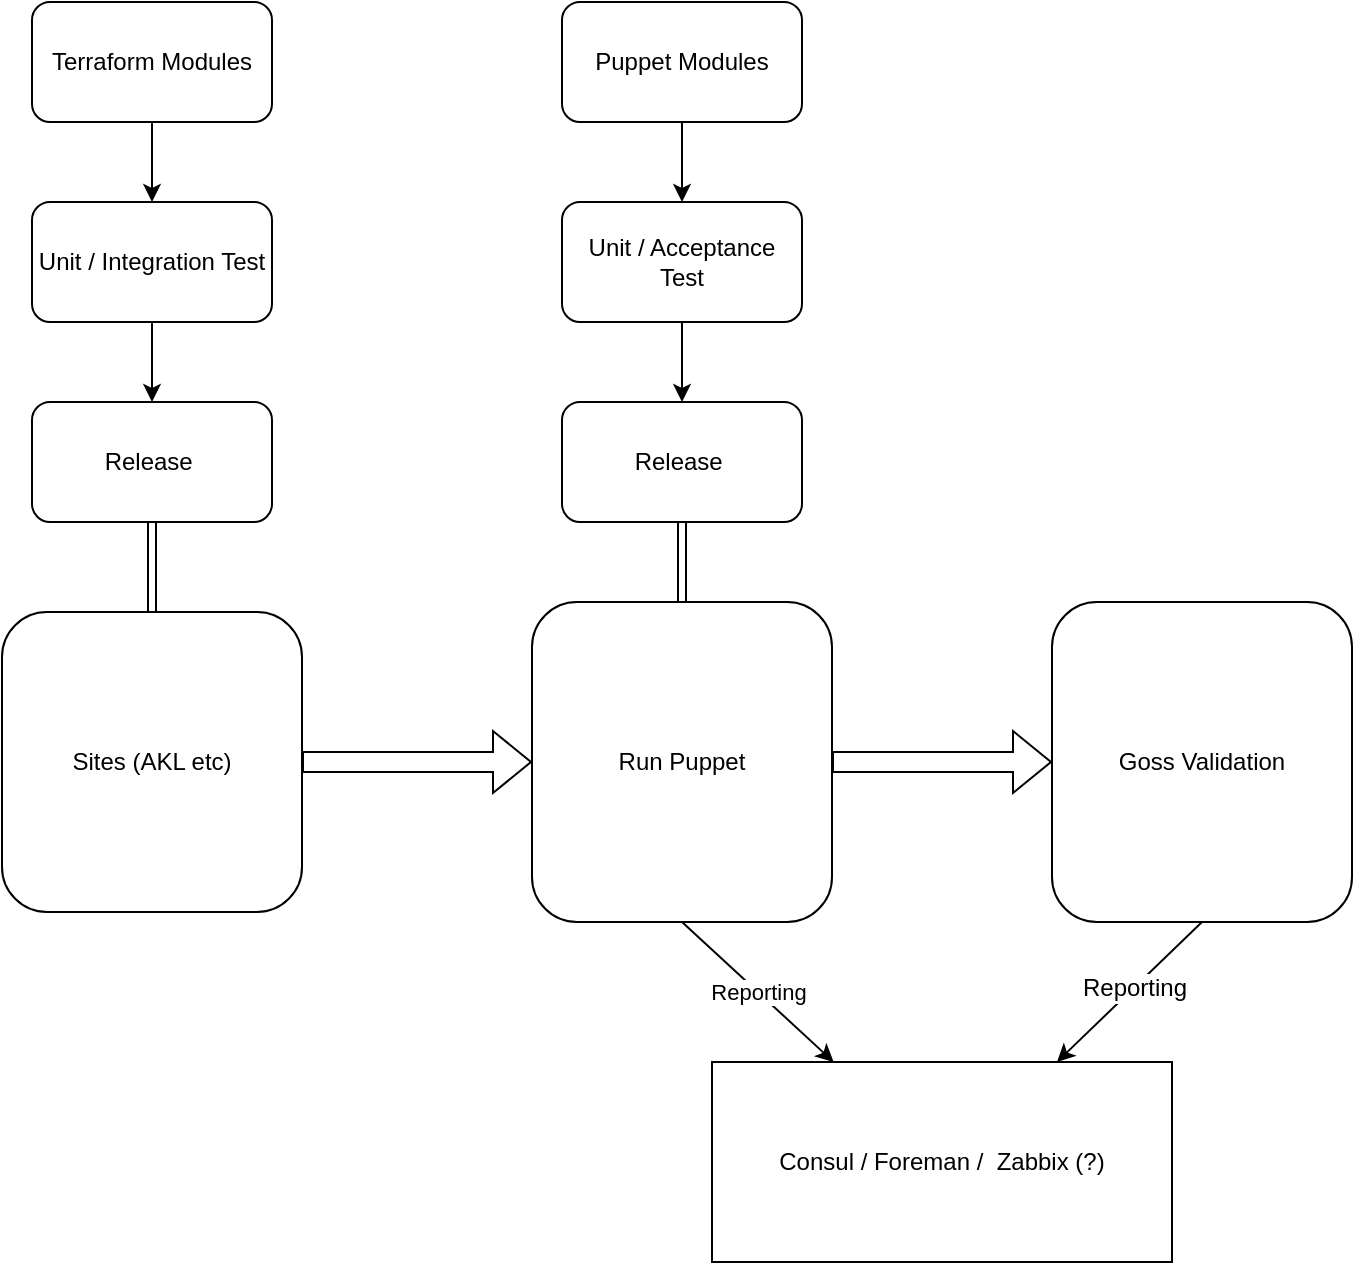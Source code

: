<mxfile version="10.9.7" type="github"><diagram id="-3yZEmb1X2U6_a0-AdLR" name="Page-1"><mxGraphModel dx="1407" dy="1633" grid="1" gridSize="10" guides="1" tooltips="1" connect="1" arrows="1" fold="1" page="1" pageScale="1" pageWidth="850" pageHeight="1100" math="0" shadow="0"><root><mxCell id="0"/><mxCell id="1" parent="0"/><mxCell id="ENi59nifqkaBdAo_rzjQ-28" value="" style="edgeStyle=orthogonalEdgeStyle;shape=flexArrow;rounded=0;orthogonalLoop=1;jettySize=auto;html=1;" edge="1" parent="1" target="ENi59nifqkaBdAo_rzjQ-25"><mxGeometry relative="1" as="geometry"><mxPoint x="620" y="670" as="sourcePoint"/></mxGeometry></mxCell><mxCell id="ENi59nifqkaBdAo_rzjQ-3" value="" style="edgeStyle=orthogonalEdgeStyle;rounded=0;orthogonalLoop=1;jettySize=auto;html=1;" edge="1" parent="1" source="ENi59nifqkaBdAo_rzjQ-1" target="ENi59nifqkaBdAo_rzjQ-2"><mxGeometry relative="1" as="geometry"/></mxCell><mxCell id="ENi59nifqkaBdAo_rzjQ-1" value="Terraform Modules" style="rounded=1;whiteSpace=wrap;html=1;" vertex="1" parent="1"><mxGeometry x="40" y="290" width="120" height="60" as="geometry"/></mxCell><mxCell id="ENi59nifqkaBdAo_rzjQ-5" value="" style="edgeStyle=orthogonalEdgeStyle;rounded=0;orthogonalLoop=1;jettySize=auto;html=1;" edge="1" parent="1" source="ENi59nifqkaBdAo_rzjQ-2" target="ENi59nifqkaBdAo_rzjQ-4"><mxGeometry relative="1" as="geometry"/></mxCell><mxCell id="ENi59nifqkaBdAo_rzjQ-2" value="Unit / Integration Test" style="rounded=1;whiteSpace=wrap;html=1;" vertex="1" parent="1"><mxGeometry x="40" y="390" width="120" height="60" as="geometry"/></mxCell><mxCell id="ENi59nifqkaBdAo_rzjQ-31" style="edgeStyle=orthogonalEdgeStyle;shape=link;rounded=0;orthogonalLoop=1;jettySize=auto;html=1;exitX=0.5;exitY=1;exitDx=0;exitDy=0;" edge="1" parent="1" source="ENi59nifqkaBdAo_rzjQ-4" target="ENi59nifqkaBdAo_rzjQ-12"><mxGeometry relative="1" as="geometry"/></mxCell><mxCell id="ENi59nifqkaBdAo_rzjQ-4" value="Release&amp;nbsp;" style="rounded=1;whiteSpace=wrap;html=1;" vertex="1" parent="1"><mxGeometry x="40" y="490" width="120" height="60" as="geometry"/></mxCell><mxCell id="ENi59nifqkaBdAo_rzjQ-18" value="" style="edgeStyle=orthogonalEdgeStyle;shape=flexArrow;rounded=0;orthogonalLoop=1;jettySize=auto;html=1;entryX=0;entryY=0.5;entryDx=0;entryDy=0;" edge="1" parent="1" source="ENi59nifqkaBdAo_rzjQ-12" target="ENi59nifqkaBdAo_rzjQ-29"><mxGeometry relative="1" as="geometry"><mxPoint x="470" y="670" as="targetPoint"/></mxGeometry></mxCell><mxCell id="ENi59nifqkaBdAo_rzjQ-12" value="Sites (AKL etc)" style="rounded=1;whiteSpace=wrap;html=1;" vertex="1" parent="1"><mxGeometry x="25" y="595" width="150" height="150" as="geometry"/></mxCell><mxCell id="ENi59nifqkaBdAo_rzjQ-19" value="Puppet Modules" style="rounded=1;whiteSpace=wrap;html=1;" vertex="1" parent="1"><mxGeometry x="305" y="290" width="120" height="60" as="geometry"/></mxCell><mxCell id="ENi59nifqkaBdAo_rzjQ-20" value="Unit / Acceptance Test" style="rounded=1;whiteSpace=wrap;html=1;" vertex="1" parent="1"><mxGeometry x="305" y="390" width="120" height="60" as="geometry"/></mxCell><mxCell id="ENi59nifqkaBdAo_rzjQ-39" style="rounded=0;orthogonalLoop=1;jettySize=auto;html=1;exitX=0.5;exitY=1;exitDx=0;exitDy=0;entryX=0.75;entryY=0;entryDx=0;entryDy=0;" edge="1" parent="1" source="ENi59nifqkaBdAo_rzjQ-25" target="ENi59nifqkaBdAo_rzjQ-38"><mxGeometry relative="1" as="geometry"><mxPoint x="580" y="840" as="targetPoint"/></mxGeometry></mxCell><mxCell id="ENi59nifqkaBdAo_rzjQ-40" value="Reporting" style="text;html=1;resizable=0;points=[];align=center;verticalAlign=middle;labelBackgroundColor=#ffffff;" vertex="1" connectable="0" parent="ENi59nifqkaBdAo_rzjQ-39"><mxGeometry x="-0.056" relative="1" as="geometry"><mxPoint as="offset"/></mxGeometry></mxCell><mxCell id="ENi59nifqkaBdAo_rzjQ-25" value="Goss Validation" style="rounded=1;whiteSpace=wrap;html=1;" vertex="1" parent="1"><mxGeometry x="550" y="590" width="150" height="160" as="geometry"/></mxCell><mxCell id="ENi59nifqkaBdAo_rzjQ-21" value="Release&amp;nbsp;" style="rounded=1;whiteSpace=wrap;html=1;" vertex="1" parent="1"><mxGeometry x="305" y="490" width="120" height="60" as="geometry"/></mxCell><mxCell id="ENi59nifqkaBdAo_rzjQ-22" value="" style="edgeStyle=orthogonalEdgeStyle;rounded=0;orthogonalLoop=1;jettySize=auto;html=1;" edge="1" source="ENi59nifqkaBdAo_rzjQ-20" target="ENi59nifqkaBdAo_rzjQ-21" parent="1"><mxGeometry relative="1" as="geometry"/></mxCell><mxCell id="ENi59nifqkaBdAo_rzjQ-23" value="" style="edgeStyle=orthogonalEdgeStyle;rounded=0;orthogonalLoop=1;jettySize=auto;html=1;" edge="1" source="ENi59nifqkaBdAo_rzjQ-19" target="ENi59nifqkaBdAo_rzjQ-20" parent="1"><mxGeometry relative="1" as="geometry"/></mxCell><mxCell id="ENi59nifqkaBdAo_rzjQ-30" value="" style="edgeStyle=orthogonalEdgeStyle;shape=flexArrow;rounded=0;orthogonalLoop=1;jettySize=auto;html=1;exitX=1;exitY=0.5;exitDx=0;exitDy=0;" edge="1" parent="1" source="ENi59nifqkaBdAo_rzjQ-29" target="ENi59nifqkaBdAo_rzjQ-25"><mxGeometry relative="1" as="geometry"><mxPoint x="610" y="670" as="sourcePoint"/></mxGeometry></mxCell><mxCell id="ENi59nifqkaBdAo_rzjQ-29" value="Run Puppet" style="rounded=1;whiteSpace=wrap;html=1;" vertex="1" parent="1"><mxGeometry x="290" y="590" width="150" height="160" as="geometry"/></mxCell><mxCell id="ENi59nifqkaBdAo_rzjQ-32" value="" style="shape=link;html=1;exitX=0.5;exitY=1;exitDx=0;exitDy=0;" edge="1" parent="1" source="ENi59nifqkaBdAo_rzjQ-21" target="ENi59nifqkaBdAo_rzjQ-29"><mxGeometry width="50" height="50" relative="1" as="geometry"><mxPoint x="30" y="820" as="sourcePoint"/><mxPoint x="80" y="770" as="targetPoint"/></mxGeometry></mxCell><mxCell id="ENi59nifqkaBdAo_rzjQ-36" value="Reporting" style="endArrow=classic;html=1;exitX=0.5;exitY=1;exitDx=0;exitDy=0;" edge="1" parent="1" source="ENi59nifqkaBdAo_rzjQ-29" target="ENi59nifqkaBdAo_rzjQ-38"><mxGeometry width="50" height="50" relative="1" as="geometry"><mxPoint x="30" y="820" as="sourcePoint"/><mxPoint x="392.5" y="790" as="targetPoint"/></mxGeometry></mxCell><mxCell id="ENi59nifqkaBdAo_rzjQ-38" value="Consul / Foreman / &amp;nbsp;Zabbix (?)" style="rounded=0;whiteSpace=wrap;html=1;" vertex="1" parent="1"><mxGeometry x="380" y="820" width="230" height="100" as="geometry"/></mxCell></root></mxGraphModel></diagram></mxfile>
